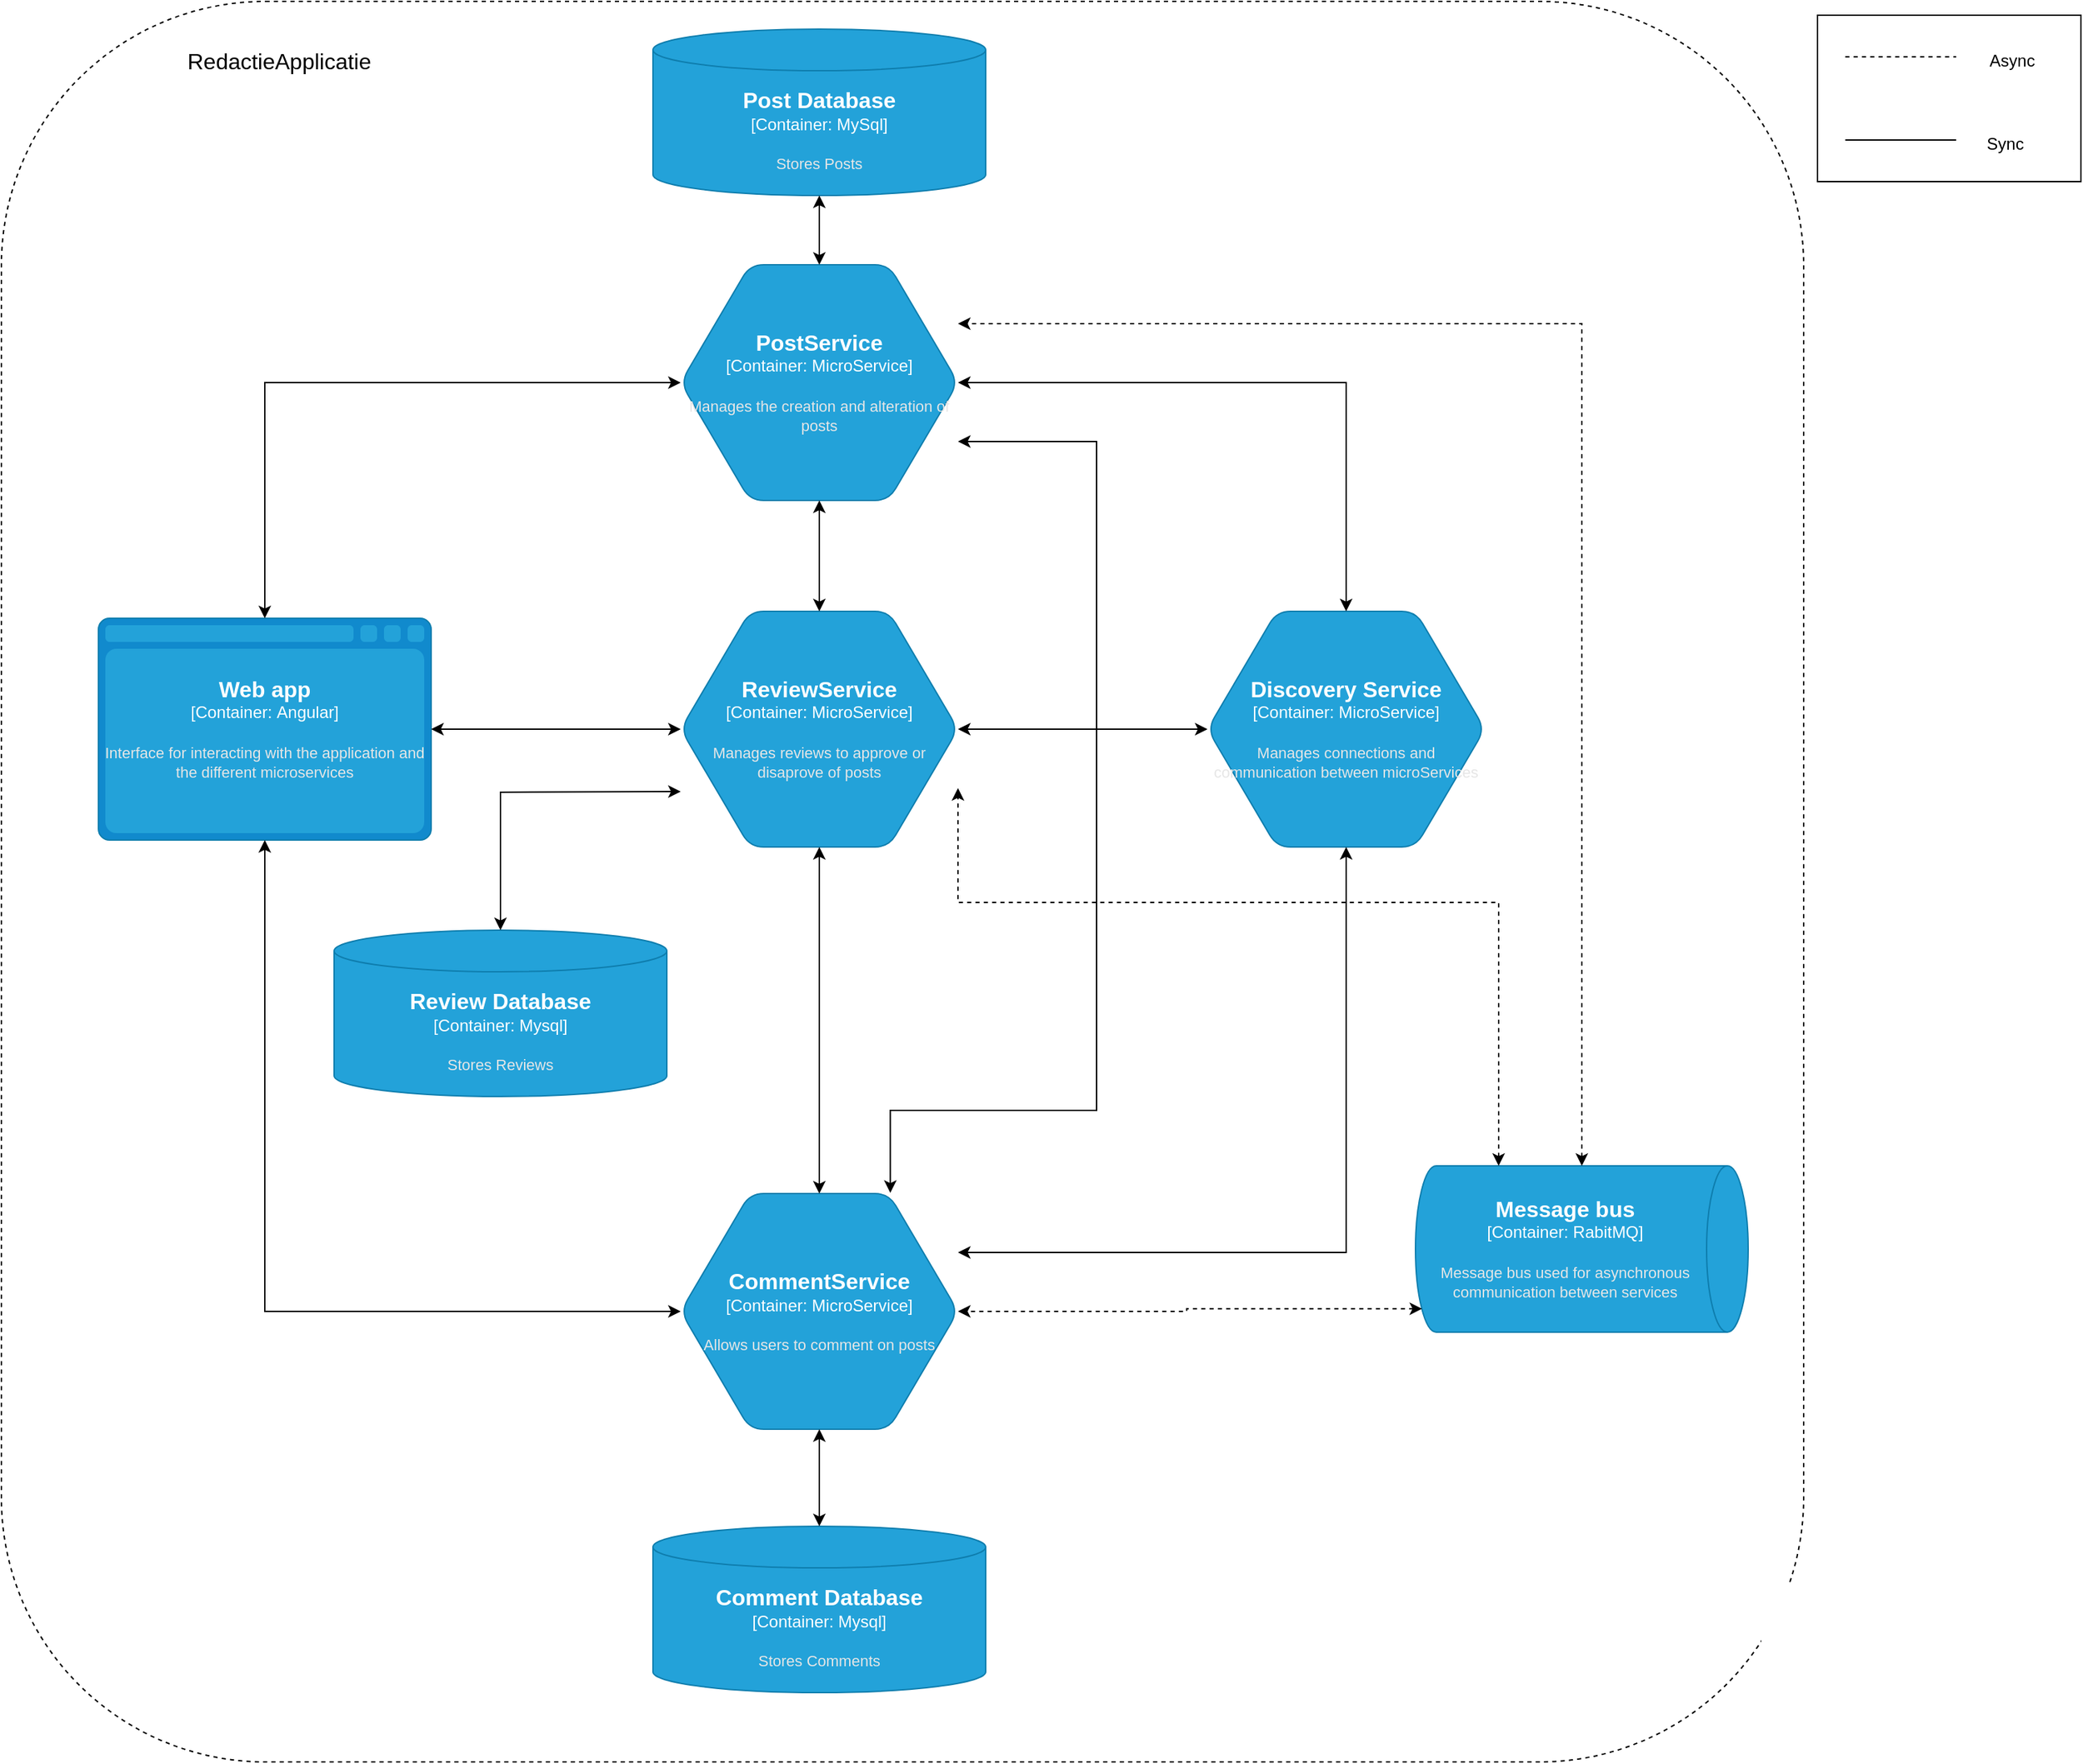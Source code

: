 <mxfile version="24.8.6">
  <diagram name="Page-1" id="tZGpAKMxwbKyCrLri9Pz">
    <mxGraphModel dx="2440" dy="1344" grid="1" gridSize="10" guides="1" tooltips="1" connect="1" arrows="1" fold="1" page="1" pageScale="1" pageWidth="850" pageHeight="1100" math="0" shadow="0">
      <root>
        <mxCell id="0" />
        <mxCell id="1" parent="0" />
        <mxCell id="1yNDoQ3kfX37gcqQmkkQ-17" value="" style="rounded=1;whiteSpace=wrap;html=1;fillColor=none;dashed=1;" vertex="1" parent="1">
          <mxGeometry x="120" width="1300" height="1270" as="geometry" />
        </mxCell>
        <object placeholders="1" c4Name="ReviewService" c4Type="Container" c4Technology="MicroService" c4Description="Manages reviews to approve or disaprove of posts" label="&lt;font style=&quot;font-size: 16px&quot;&gt;&lt;b&gt;%c4Name%&lt;/b&gt;&lt;/font&gt;&lt;div&gt;[%c4Type%:&amp;nbsp;%c4Technology%]&lt;/div&gt;&lt;br&gt;&lt;div&gt;&lt;font style=&quot;font-size: 11px&quot;&gt;&lt;font color=&quot;#E6E6E6&quot;&gt;%c4Description%&lt;/font&gt;&lt;/div&gt;" id="1yNDoQ3kfX37gcqQmkkQ-18">
          <mxCell style="shape=hexagon;size=50;perimeter=hexagonPerimeter2;whiteSpace=wrap;html=1;fixedSize=1;rounded=1;labelBackgroundColor=none;fillColor=#23A2D9;fontSize=12;fontColor=#ffffff;align=center;strokeColor=#0E7DAD;metaEdit=1;points=[[0.5,0,0],[1,0.25,0],[1,0.5,0],[1,0.75,0],[0.5,1,0],[0,0.75,0],[0,0.5,0],[0,0.25,0]];resizable=0;" vertex="1" parent="1">
            <mxGeometry x="610" y="440" width="200" height="170" as="geometry" />
          </mxCell>
        </object>
        <object placeholders="1" c4Name="CommentService" c4Type="Container" c4Technology="MicroService" c4Description="Allows users to comment on posts" label="&lt;font style=&quot;font-size: 16px&quot;&gt;&lt;b&gt;%c4Name%&lt;/b&gt;&lt;/font&gt;&lt;div&gt;[%c4Type%:&amp;nbsp;%c4Technology%]&lt;/div&gt;&lt;br&gt;&lt;div&gt;&lt;font style=&quot;font-size: 11px&quot;&gt;&lt;font color=&quot;#E6E6E6&quot;&gt;%c4Description%&lt;/font&gt;&lt;/div&gt;" id="1yNDoQ3kfX37gcqQmkkQ-20">
          <mxCell style="shape=hexagon;size=50;perimeter=hexagonPerimeter2;whiteSpace=wrap;html=1;fixedSize=1;rounded=1;labelBackgroundColor=none;fillColor=#23A2D9;fontSize=12;fontColor=#ffffff;align=center;strokeColor=#0E7DAD;metaEdit=1;points=[[0.5,0,0],[1,0.25,0],[1,0.5,0],[1,0.75,0],[0.5,1,0],[0,0.75,0],[0,0.5,0],[0,0.25,0]];resizable=0;" vertex="1" parent="1">
            <mxGeometry x="610" y="860" width="200" height="170" as="geometry" />
          </mxCell>
        </object>
        <object placeholders="1" c4Name="PostService" c4Type="Container" c4Technology="MicroService" c4Description="Manages the creation and alteration of posts" label="&lt;font style=&quot;font-size: 16px&quot;&gt;&lt;b&gt;%c4Name%&lt;/b&gt;&lt;/font&gt;&lt;div&gt;[%c4Type%:&amp;nbsp;%c4Technology%]&lt;/div&gt;&lt;br&gt;&lt;div&gt;&lt;font style=&quot;font-size: 11px&quot;&gt;&lt;font color=&quot;#E6E6E6&quot;&gt;%c4Description%&lt;/font&gt;&lt;/div&gt;" id="1yNDoQ3kfX37gcqQmkkQ-21">
          <mxCell style="shape=hexagon;size=50;perimeter=hexagonPerimeter2;whiteSpace=wrap;html=1;fixedSize=1;rounded=1;labelBackgroundColor=none;fillColor=#23A2D9;fontSize=12;fontColor=#ffffff;align=center;strokeColor=#0E7DAD;metaEdit=1;points=[[0.5,0,0],[1,0.25,0],[1,0.5,0],[1,0.75,0],[0.5,1,0],[0,0.75,0],[0,0.5,0],[0,0.25,0]];resizable=0;" vertex="1" parent="1">
            <mxGeometry x="610" y="190" width="200" height="170" as="geometry" />
          </mxCell>
        </object>
        <object placeholders="1" c4Name="Web app" c4Type="Container" c4Technology="Angular" c4Description="Interface for interacting with the application and the different microservices" label="&lt;font style=&quot;font-size: 16px&quot;&gt;&lt;b&gt;%c4Name%&lt;/b&gt;&lt;/font&gt;&lt;div&gt;[%c4Type%:&amp;nbsp;%c4Technology%]&lt;/div&gt;&lt;br&gt;&lt;div&gt;&lt;font style=&quot;font-size: 11px&quot;&gt;&lt;font color=&quot;#E6E6E6&quot;&gt;%c4Description%&lt;/font&gt;&lt;/div&gt;" id="1yNDoQ3kfX37gcqQmkkQ-22">
          <mxCell style="shape=mxgraph.c4.webBrowserContainer2;whiteSpace=wrap;html=1;boundedLbl=1;rounded=0;labelBackgroundColor=none;strokeColor=#118ACD;fillColor=#23A2D9;strokeColor=#118ACD;strokeColor2=#0E7DAD;fontSize=12;fontColor=#ffffff;align=center;metaEdit=1;points=[[0.5,0,0],[1,0.25,0],[1,0.5,0],[1,0.75,0],[0.5,1,0],[0,0.75,0],[0,0.5,0],[0,0.25,0]];resizable=0;" vertex="1" parent="1">
            <mxGeometry x="190" y="445" width="240" height="160" as="geometry" />
          </mxCell>
        </object>
        <object placeholders="1" c4Name="Message bus" c4Type="Container" c4Technology="RabitMQ" c4Description="Message bus used for asynchronous communication between services" label="&lt;font style=&quot;font-size: 16px&quot;&gt;&lt;b&gt;%c4Name%&lt;/b&gt;&lt;/font&gt;&lt;div&gt;[%c4Type%:&amp;nbsp;%c4Technology%]&lt;/div&gt;&lt;br&gt;&lt;div&gt;&lt;font style=&quot;font-size: 11px&quot;&gt;&lt;font color=&quot;#E6E6E6&quot;&gt;%c4Description%&lt;/font&gt;&lt;/div&gt;" id="1yNDoQ3kfX37gcqQmkkQ-28">
          <mxCell style="shape=cylinder3;size=15;direction=south;whiteSpace=wrap;html=1;boundedLbl=1;rounded=0;labelBackgroundColor=none;fillColor=#23A2D9;fontSize=12;fontColor=#ffffff;align=center;strokeColor=#0E7DAD;metaEdit=1;points=[[0.5,0,0],[1,0.25,0],[1,0.5,0],[1,0.75,0],[0.5,1,0],[0,0.75,0],[0,0.5,0],[0,0.25,0]];resizable=0;" vertex="1" parent="1">
            <mxGeometry x="1140" y="840" width="240" height="120" as="geometry" />
          </mxCell>
        </object>
        <object placeholders="1" c4Name="Post Database" c4Type="Container" c4Technology="MySql" c4Description="Stores Posts" label="&lt;font style=&quot;font-size: 16px&quot;&gt;&lt;b&gt;%c4Name%&lt;/b&gt;&lt;/font&gt;&lt;div&gt;[%c4Type%:&amp;nbsp;%c4Technology%]&lt;/div&gt;&lt;br&gt;&lt;div&gt;&lt;font style=&quot;font-size: 11px&quot;&gt;&lt;font color=&quot;#E6E6E6&quot;&gt;%c4Description%&lt;/font&gt;&lt;/div&gt;" id="1yNDoQ3kfX37gcqQmkkQ-30">
          <mxCell style="shape=cylinder3;size=15;whiteSpace=wrap;html=1;boundedLbl=1;rounded=0;labelBackgroundColor=none;fillColor=#23A2D9;fontSize=12;fontColor=#ffffff;align=center;strokeColor=#0E7DAD;metaEdit=1;points=[[0.5,0,0],[1,0.25,0],[1,0.5,0],[1,0.75,0],[0.5,1,0],[0,0.75,0],[0,0.5,0],[0,0.25,0]];resizable=0;" vertex="1" parent="1">
            <mxGeometry x="590" y="20" width="240" height="120" as="geometry" />
          </mxCell>
        </object>
        <object placeholders="1" c4Name="Review Database" c4Type="Container" c4Technology="Mysql" c4Description="Stores Reviews" label="&lt;font style=&quot;font-size: 16px&quot;&gt;&lt;b&gt;%c4Name%&lt;/b&gt;&lt;/font&gt;&lt;div&gt;[%c4Type%:&amp;nbsp;%c4Technology%]&lt;/div&gt;&lt;br&gt;&lt;div&gt;&lt;font style=&quot;font-size: 11px&quot;&gt;&lt;font color=&quot;#E6E6E6&quot;&gt;%c4Description%&lt;/font&gt;&lt;/div&gt;" id="1yNDoQ3kfX37gcqQmkkQ-31">
          <mxCell style="shape=cylinder3;size=15;whiteSpace=wrap;html=1;boundedLbl=1;rounded=0;labelBackgroundColor=none;fillColor=#23A2D9;fontSize=12;fontColor=#ffffff;align=center;strokeColor=#0E7DAD;metaEdit=1;points=[[0.5,0,0],[1,0.25,0],[1,0.5,0],[1,0.75,0],[0.5,1,0],[0,0.75,0],[0,0.5,0],[0,0.25,0]];resizable=0;" vertex="1" parent="1">
            <mxGeometry x="360" y="670" width="240" height="120" as="geometry" />
          </mxCell>
        </object>
        <object placeholders="1" c4Name="Comment Database" c4Type="Container" c4Technology="Mysql" c4Description="Stores Comments" label="&lt;font style=&quot;font-size: 16px&quot;&gt;&lt;b&gt;%c4Name%&lt;/b&gt;&lt;/font&gt;&lt;div&gt;[%c4Type%:&amp;nbsp;%c4Technology%]&lt;/div&gt;&lt;br&gt;&lt;div&gt;&lt;font style=&quot;font-size: 11px&quot;&gt;&lt;font color=&quot;#E6E6E6&quot;&gt;%c4Description%&lt;/font&gt;&lt;/div&gt;" id="1yNDoQ3kfX37gcqQmkkQ-33">
          <mxCell style="shape=cylinder3;size=15;whiteSpace=wrap;html=1;boundedLbl=1;rounded=0;labelBackgroundColor=none;fillColor=#23A2D9;fontSize=12;fontColor=#ffffff;align=center;strokeColor=#0E7DAD;metaEdit=1;points=[[0.5,0,0],[1,0.25,0],[1,0.5,0],[1,0.75,0],[0.5,1,0],[0,0.75,0],[0,0.5,0],[0,0.25,0]];resizable=0;" vertex="1" parent="1">
            <mxGeometry x="590" y="1100" width="240" height="120" as="geometry" />
          </mxCell>
        </object>
        <object placeholders="1" c4Name="Discovery Service" c4Type="Container" c4Technology="MicroService" c4Description="Manages connections and communication between microServices" label="&lt;font style=&quot;font-size: 16px&quot;&gt;&lt;b&gt;%c4Name%&lt;/b&gt;&lt;/font&gt;&lt;div&gt;[%c4Type%:&amp;nbsp;%c4Technology%]&lt;/div&gt;&lt;br&gt;&lt;div&gt;&lt;font style=&quot;font-size: 11px&quot;&gt;&lt;font color=&quot;#E6E6E6&quot;&gt;%c4Description%&lt;/font&gt;&lt;/div&gt;" id="1yNDoQ3kfX37gcqQmkkQ-49">
          <mxCell style="shape=hexagon;size=50;perimeter=hexagonPerimeter2;whiteSpace=wrap;html=1;fixedSize=1;rounded=1;labelBackgroundColor=none;fillColor=#23A2D9;fontSize=12;fontColor=#ffffff;align=center;strokeColor=#0E7DAD;metaEdit=1;points=[[0.5,0,0],[1,0.25,0],[1,0.5,0],[1,0.75,0],[0.5,1,0],[0,0.75,0],[0,0.5,0],[0,0.25,0]];resizable=0;" vertex="1" parent="1">
            <mxGeometry x="990" y="440" width="200" height="170" as="geometry" />
          </mxCell>
        </object>
        <mxCell id="1yNDoQ3kfX37gcqQmkkQ-55" value="&lt;font style=&quot;font-size: 16px;&quot;&gt;RedactieApplicatie&lt;/font&gt;" style="text;html=1;align=center;verticalAlign=middle;resizable=0;points=[];autosize=1;strokeColor=none;fillColor=none;" vertex="1" parent="1">
          <mxGeometry x="240" y="28" width="160" height="30" as="geometry" />
        </mxCell>
        <mxCell id="1yNDoQ3kfX37gcqQmkkQ-60" style="edgeStyle=orthogonalEdgeStyle;rounded=0;orthogonalLoop=1;jettySize=auto;html=1;exitX=0.5;exitY=0;exitDx=0;exitDy=0;exitPerimeter=0;entryX=0;entryY=0.5;entryDx=0;entryDy=0;entryPerimeter=0;startArrow=classic;startFill=1;" edge="1" parent="1" source="1yNDoQ3kfX37gcqQmkkQ-22" target="1yNDoQ3kfX37gcqQmkkQ-21">
          <mxGeometry relative="1" as="geometry" />
        </mxCell>
        <mxCell id="1yNDoQ3kfX37gcqQmkkQ-61" style="edgeStyle=orthogonalEdgeStyle;rounded=0;orthogonalLoop=1;jettySize=auto;html=1;exitX=1;exitY=0.5;exitDx=0;exitDy=0;exitPerimeter=0;entryX=0;entryY=0.5;entryDx=0;entryDy=0;entryPerimeter=0;strokeColor=default;startArrow=classic;startFill=1;" edge="1" parent="1" source="1yNDoQ3kfX37gcqQmkkQ-22" target="1yNDoQ3kfX37gcqQmkkQ-18">
          <mxGeometry relative="1" as="geometry" />
        </mxCell>
        <mxCell id="1yNDoQ3kfX37gcqQmkkQ-62" style="edgeStyle=orthogonalEdgeStyle;rounded=0;orthogonalLoop=1;jettySize=auto;html=1;exitX=0.5;exitY=1;exitDx=0;exitDy=0;exitPerimeter=0;entryX=0;entryY=0.5;entryDx=0;entryDy=0;entryPerimeter=0;startArrow=classic;startFill=1;" edge="1" parent="1" source="1yNDoQ3kfX37gcqQmkkQ-22" target="1yNDoQ3kfX37gcqQmkkQ-20">
          <mxGeometry relative="1" as="geometry" />
        </mxCell>
        <mxCell id="1yNDoQ3kfX37gcqQmkkQ-63" style="edgeStyle=orthogonalEdgeStyle;rounded=0;orthogonalLoop=1;jettySize=auto;html=1;exitX=0.5;exitY=0;exitDx=0;exitDy=0;exitPerimeter=0;entryX=0.5;entryY=1;entryDx=0;entryDy=0;entryPerimeter=0;startArrow=classic;startFill=1;" edge="1" parent="1" source="1yNDoQ3kfX37gcqQmkkQ-21" target="1yNDoQ3kfX37gcqQmkkQ-30">
          <mxGeometry relative="1" as="geometry" />
        </mxCell>
        <mxCell id="1yNDoQ3kfX37gcqQmkkQ-64" style="edgeStyle=orthogonalEdgeStyle;rounded=0;orthogonalLoop=1;jettySize=auto;html=1;entryX=0.5;entryY=0;entryDx=0;entryDy=0;entryPerimeter=0;startArrow=classic;startFill=1;" edge="1" parent="1" target="1yNDoQ3kfX37gcqQmkkQ-31">
          <mxGeometry relative="1" as="geometry">
            <mxPoint x="610" y="570" as="sourcePoint" />
          </mxGeometry>
        </mxCell>
        <mxCell id="1yNDoQ3kfX37gcqQmkkQ-65" style="edgeStyle=orthogonalEdgeStyle;rounded=0;orthogonalLoop=1;jettySize=auto;html=1;exitX=0.5;exitY=1;exitDx=0;exitDy=0;exitPerimeter=0;entryX=0.5;entryY=0;entryDx=0;entryDy=0;entryPerimeter=0;startArrow=classic;startFill=1;" edge="1" parent="1" source="1yNDoQ3kfX37gcqQmkkQ-20" target="1yNDoQ3kfX37gcqQmkkQ-33">
          <mxGeometry relative="1" as="geometry" />
        </mxCell>
        <mxCell id="1yNDoQ3kfX37gcqQmkkQ-66" style="edgeStyle=orthogonalEdgeStyle;rounded=0;orthogonalLoop=1;jettySize=auto;html=1;exitX=0.5;exitY=1;exitDx=0;exitDy=0;exitPerimeter=0;entryX=0.5;entryY=0;entryDx=0;entryDy=0;entryPerimeter=0;startArrow=classic;startFill=1;" edge="1" parent="1" source="1yNDoQ3kfX37gcqQmkkQ-21" target="1yNDoQ3kfX37gcqQmkkQ-18">
          <mxGeometry relative="1" as="geometry" />
        </mxCell>
        <mxCell id="1yNDoQ3kfX37gcqQmkkQ-68" style="edgeStyle=orthogonalEdgeStyle;rounded=0;orthogonalLoop=1;jettySize=auto;html=1;exitX=1;exitY=0.5;exitDx=0;exitDy=0;exitPerimeter=0;entryX=0.5;entryY=0;entryDx=0;entryDy=0;entryPerimeter=0;startArrow=classic;startFill=1;" edge="1" parent="1" source="1yNDoQ3kfX37gcqQmkkQ-21" target="1yNDoQ3kfX37gcqQmkkQ-49">
          <mxGeometry relative="1" as="geometry" />
        </mxCell>
        <mxCell id="1yNDoQ3kfX37gcqQmkkQ-69" style="edgeStyle=orthogonalEdgeStyle;rounded=0;orthogonalLoop=1;jettySize=auto;html=1;exitX=1;exitY=0.5;exitDx=0;exitDy=0;exitPerimeter=0;entryX=0;entryY=0.5;entryDx=0;entryDy=0;entryPerimeter=0;startArrow=classic;startFill=1;" edge="1" parent="1" source="1yNDoQ3kfX37gcqQmkkQ-18" target="1yNDoQ3kfX37gcqQmkkQ-49">
          <mxGeometry relative="1" as="geometry" />
        </mxCell>
        <mxCell id="1yNDoQ3kfX37gcqQmkkQ-70" style="edgeStyle=orthogonalEdgeStyle;rounded=0;orthogonalLoop=1;jettySize=auto;html=1;entryX=0.5;entryY=1;entryDx=0;entryDy=0;entryPerimeter=0;startArrow=classic;startFill=1;exitX=1;exitY=0.25;exitDx=0;exitDy=0;exitPerimeter=0;" edge="1" parent="1" source="1yNDoQ3kfX37gcqQmkkQ-20" target="1yNDoQ3kfX37gcqQmkkQ-49">
          <mxGeometry relative="1" as="geometry">
            <mxPoint x="810" y="900" as="sourcePoint" />
            <Array as="points">
              <mxPoint x="1090" y="902" />
            </Array>
          </mxGeometry>
        </mxCell>
        <mxCell id="1yNDoQ3kfX37gcqQmkkQ-71" style="edgeStyle=orthogonalEdgeStyle;rounded=0;orthogonalLoop=1;jettySize=auto;html=1;exitX=0.859;exitY=0.98;exitDx=0;exitDy=0;exitPerimeter=0;entryX=1;entryY=0.5;entryDx=0;entryDy=0;entryPerimeter=0;dashed=1;startArrow=classic;startFill=1;" edge="1" parent="1" source="1yNDoQ3kfX37gcqQmkkQ-28" target="1yNDoQ3kfX37gcqQmkkQ-20">
          <mxGeometry relative="1" as="geometry" />
        </mxCell>
        <mxCell id="1yNDoQ3kfX37gcqQmkkQ-72" style="edgeStyle=orthogonalEdgeStyle;rounded=0;orthogonalLoop=1;jettySize=auto;html=1;exitX=0;exitY=0.75;exitDx=0;exitDy=0;exitPerimeter=0;entryX=1;entryY=0.75;entryDx=0;entryDy=0;entryPerimeter=0;dashed=1;startArrow=classic;startFill=1;" edge="1" parent="1" source="1yNDoQ3kfX37gcqQmkkQ-28" target="1yNDoQ3kfX37gcqQmkkQ-18">
          <mxGeometry relative="1" as="geometry">
            <Array as="points">
              <mxPoint x="1200" y="650" />
              <mxPoint x="810" y="650" />
            </Array>
          </mxGeometry>
        </mxCell>
        <mxCell id="1yNDoQ3kfX37gcqQmkkQ-73" style="edgeStyle=orthogonalEdgeStyle;rounded=0;orthogonalLoop=1;jettySize=auto;html=1;exitX=0;exitY=0.5;exitDx=0;exitDy=0;exitPerimeter=0;entryX=1;entryY=0.25;entryDx=0;entryDy=0;entryPerimeter=0;dashed=1;startArrow=classic;startFill=1;" edge="1" parent="1" source="1yNDoQ3kfX37gcqQmkkQ-28" target="1yNDoQ3kfX37gcqQmkkQ-21">
          <mxGeometry relative="1" as="geometry" />
        </mxCell>
        <mxCell id="1yNDoQ3kfX37gcqQmkkQ-74" style="edgeStyle=orthogonalEdgeStyle;rounded=0;orthogonalLoop=1;jettySize=auto;html=1;exitX=0.5;exitY=0;exitDx=0;exitDy=0;exitPerimeter=0;startArrow=classic;startFill=1;" edge="1" parent="1" source="1yNDoQ3kfX37gcqQmkkQ-20">
          <mxGeometry relative="1" as="geometry">
            <mxPoint x="710" y="610" as="targetPoint" />
            <Array as="points" />
          </mxGeometry>
        </mxCell>
        <mxCell id="1yNDoQ3kfX37gcqQmkkQ-75" value="" style="endArrow=none;dashed=1;html=1;rounded=0;" edge="1" parent="1">
          <mxGeometry width="50" height="50" relative="1" as="geometry">
            <mxPoint x="1450" y="40" as="sourcePoint" />
            <mxPoint x="1530" y="40" as="targetPoint" />
          </mxGeometry>
        </mxCell>
        <mxCell id="1yNDoQ3kfX37gcqQmkkQ-76" value="Async" style="text;html=1;align=center;verticalAlign=middle;resizable=0;points=[];autosize=1;strokeColor=none;fillColor=none;" vertex="1" parent="1">
          <mxGeometry x="1540" y="28" width="60" height="30" as="geometry" />
        </mxCell>
        <mxCell id="1yNDoQ3kfX37gcqQmkkQ-77" value="" style="endArrow=none;html=1;rounded=0;" edge="1" parent="1">
          <mxGeometry width="50" height="50" relative="1" as="geometry">
            <mxPoint x="1450" y="100" as="sourcePoint" />
            <mxPoint x="1530" y="100" as="targetPoint" />
          </mxGeometry>
        </mxCell>
        <mxCell id="1yNDoQ3kfX37gcqQmkkQ-78" value="Sync" style="text;html=1;align=center;verticalAlign=middle;resizable=0;points=[];autosize=1;strokeColor=none;fillColor=none;" vertex="1" parent="1">
          <mxGeometry x="1540" y="88" width="50" height="30" as="geometry" />
        </mxCell>
        <mxCell id="1yNDoQ3kfX37gcqQmkkQ-79" value="" style="rounded=0;whiteSpace=wrap;html=1;fillColor=none;" vertex="1" parent="1">
          <mxGeometry x="1430" y="10" width="190" height="120" as="geometry" />
        </mxCell>
        <mxCell id="1yNDoQ3kfX37gcqQmkkQ-82" style="edgeStyle=orthogonalEdgeStyle;rounded=0;orthogonalLoop=1;jettySize=auto;html=1;entryX=1;entryY=0.75;entryDx=0;entryDy=0;entryPerimeter=0;exitX=0.756;exitY=-0.003;exitDx=0;exitDy=0;exitPerimeter=0;startArrow=classic;startFill=1;" edge="1" parent="1" source="1yNDoQ3kfX37gcqQmkkQ-20" target="1yNDoQ3kfX37gcqQmkkQ-21">
          <mxGeometry relative="1" as="geometry">
            <mxPoint x="770" y="790" as="sourcePoint" />
            <Array as="points">
              <mxPoint x="761" y="800" />
              <mxPoint x="910" y="800" />
              <mxPoint x="910" y="318" />
            </Array>
          </mxGeometry>
        </mxCell>
      </root>
    </mxGraphModel>
  </diagram>
</mxfile>
